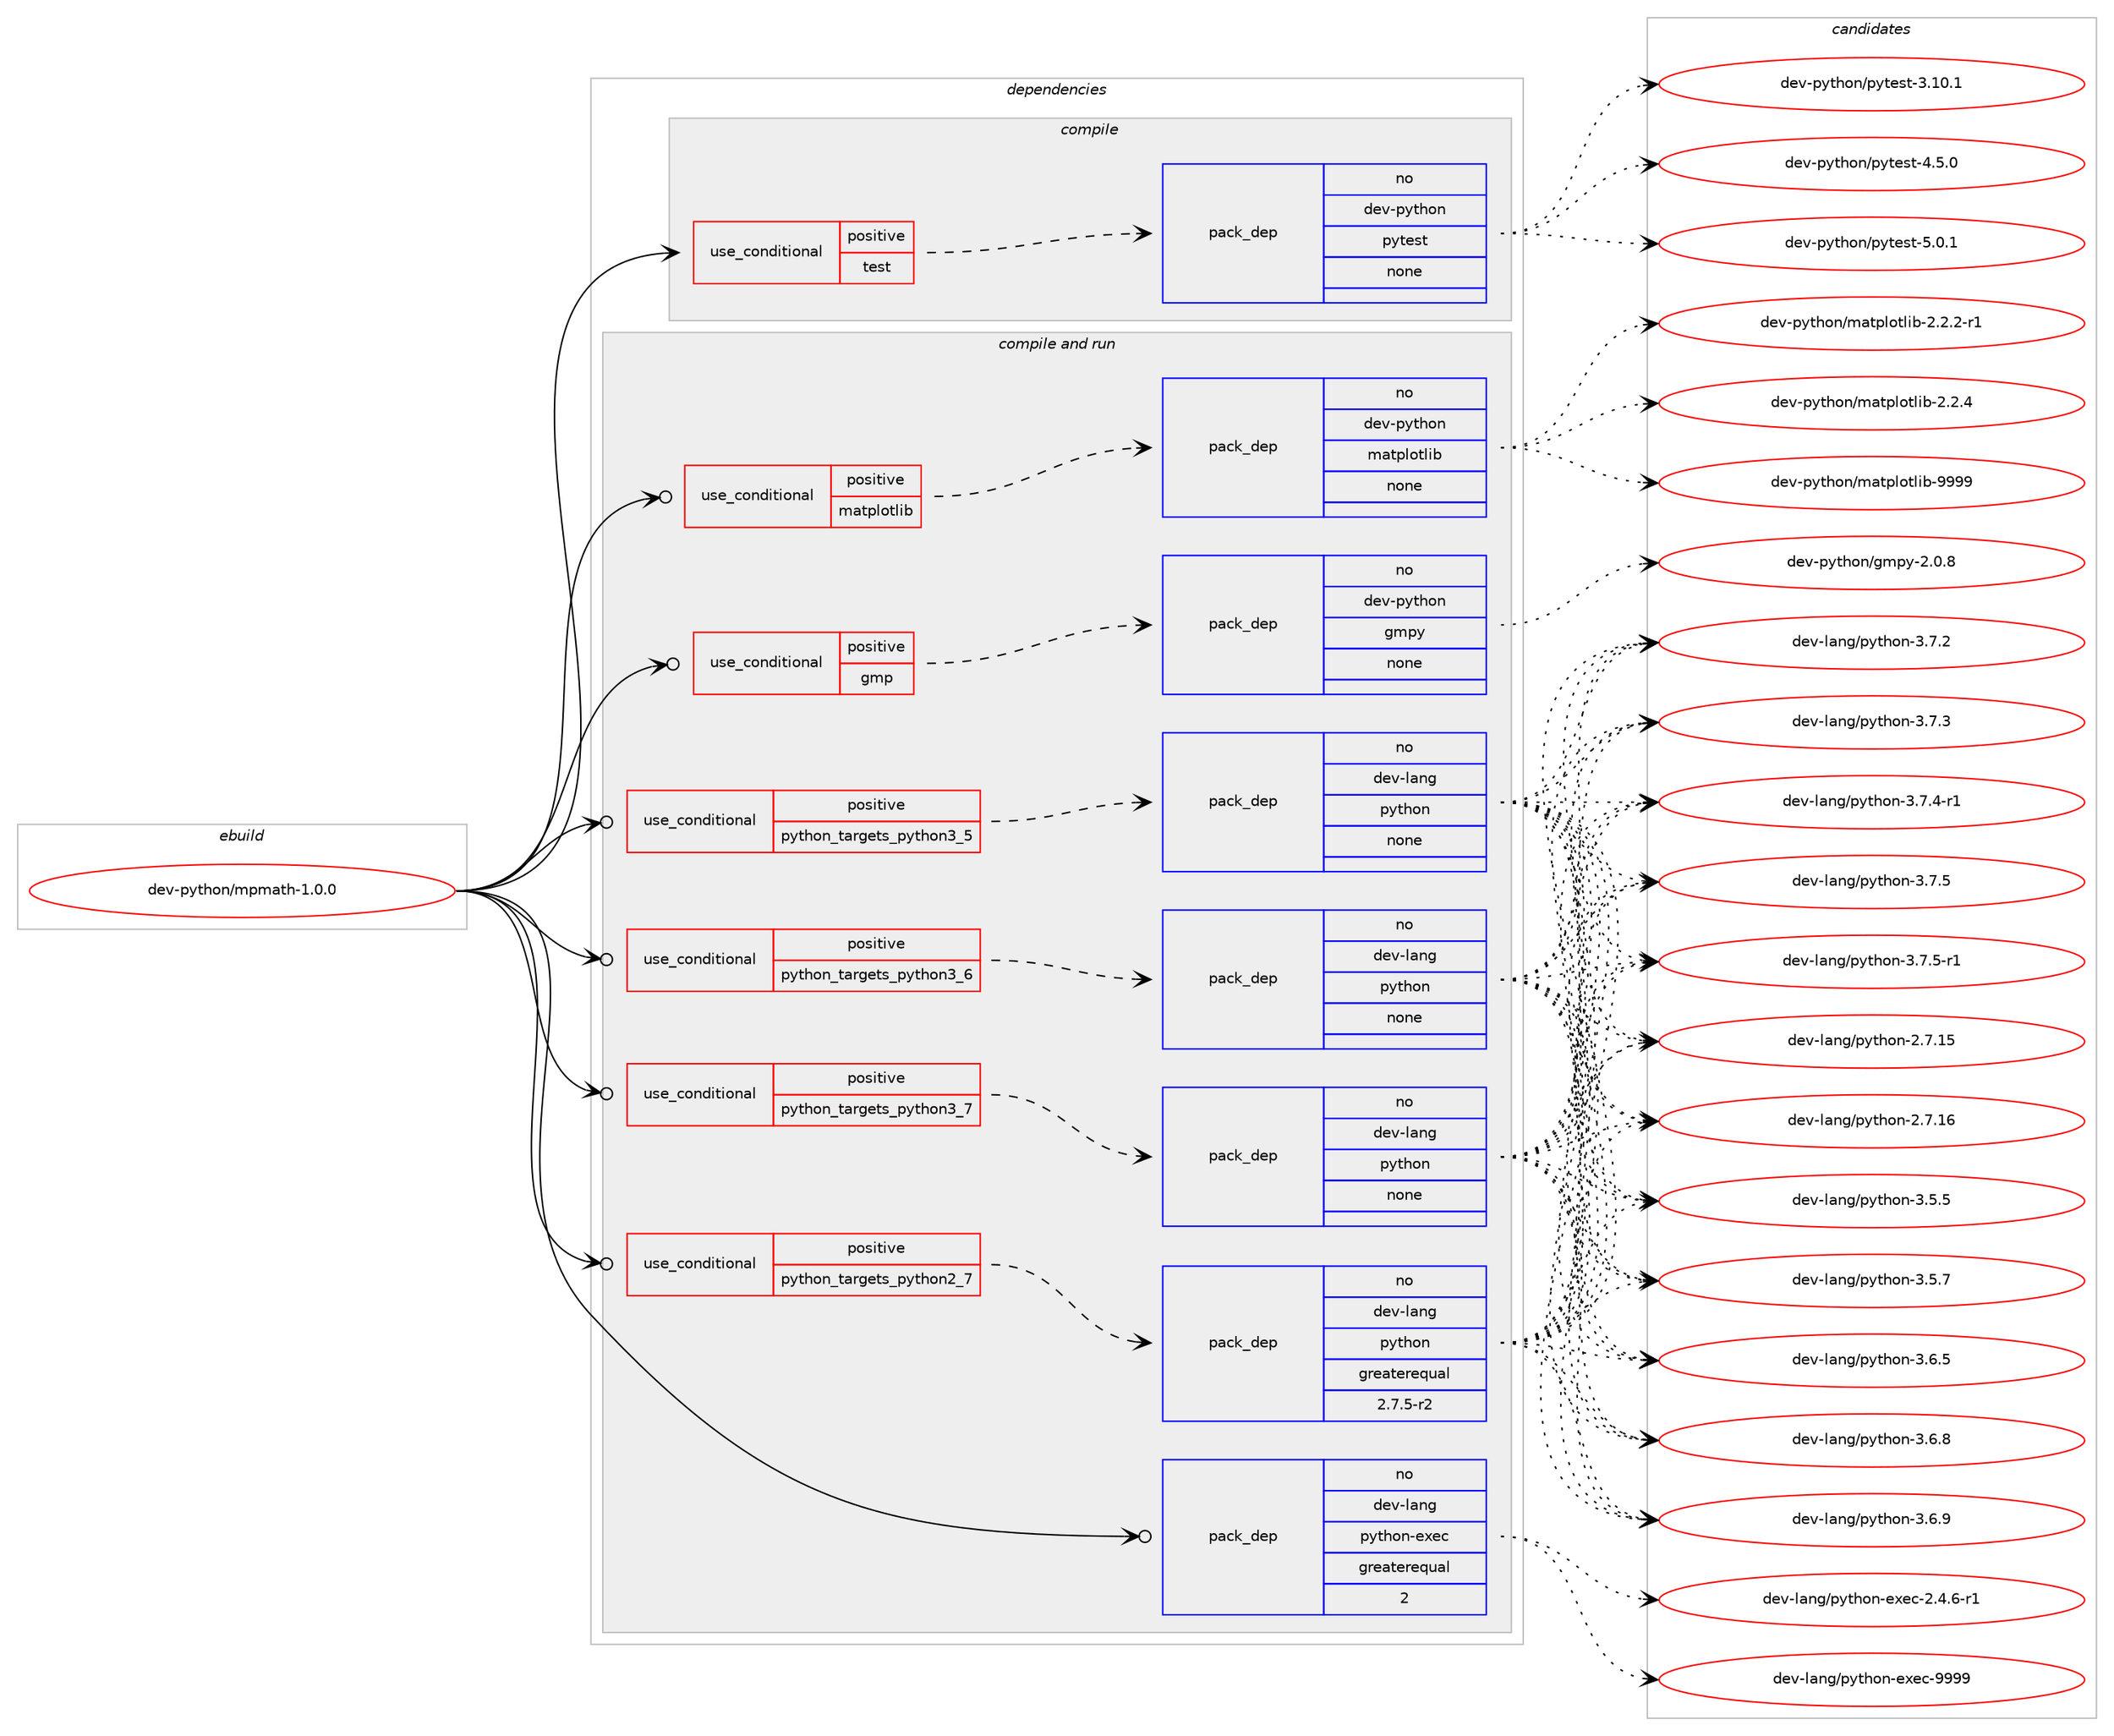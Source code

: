 digraph prolog {

# *************
# Graph options
# *************

newrank=true;
concentrate=true;
compound=true;
graph [rankdir=LR,fontname=Helvetica,fontsize=10,ranksep=1.5];#, ranksep=2.5, nodesep=0.2];
edge  [arrowhead=vee];
node  [fontname=Helvetica,fontsize=10];

# **********
# The ebuild
# **********

subgraph cluster_leftcol {
color=gray;
rank=same;
label=<<i>ebuild</i>>;
id [label="dev-python/mpmath-1.0.0", color=red, width=4, href="../dev-python/mpmath-1.0.0.svg"];
}

# ****************
# The dependencies
# ****************

subgraph cluster_midcol {
color=gray;
label=<<i>dependencies</i>>;
subgraph cluster_compile {
fillcolor="#eeeeee";
style=filled;
label=<<i>compile</i>>;
subgraph cond142691 {
dependency615190 [label=<<TABLE BORDER="0" CELLBORDER="1" CELLSPACING="0" CELLPADDING="4"><TR><TD ROWSPAN="3" CELLPADDING="10">use_conditional</TD></TR><TR><TD>positive</TD></TR><TR><TD>test</TD></TR></TABLE>>, shape=none, color=red];
subgraph pack460694 {
dependency615191 [label=<<TABLE BORDER="0" CELLBORDER="1" CELLSPACING="0" CELLPADDING="4" WIDTH="220"><TR><TD ROWSPAN="6" CELLPADDING="30">pack_dep</TD></TR><TR><TD WIDTH="110">no</TD></TR><TR><TD>dev-python</TD></TR><TR><TD>pytest</TD></TR><TR><TD>none</TD></TR><TR><TD></TD></TR></TABLE>>, shape=none, color=blue];
}
dependency615190:e -> dependency615191:w [weight=20,style="dashed",arrowhead="vee"];
}
id:e -> dependency615190:w [weight=20,style="solid",arrowhead="vee"];
}
subgraph cluster_compileandrun {
fillcolor="#eeeeee";
style=filled;
label=<<i>compile and run</i>>;
subgraph cond142692 {
dependency615192 [label=<<TABLE BORDER="0" CELLBORDER="1" CELLSPACING="0" CELLPADDING="4"><TR><TD ROWSPAN="3" CELLPADDING="10">use_conditional</TD></TR><TR><TD>positive</TD></TR><TR><TD>gmp</TD></TR></TABLE>>, shape=none, color=red];
subgraph pack460695 {
dependency615193 [label=<<TABLE BORDER="0" CELLBORDER="1" CELLSPACING="0" CELLPADDING="4" WIDTH="220"><TR><TD ROWSPAN="6" CELLPADDING="30">pack_dep</TD></TR><TR><TD WIDTH="110">no</TD></TR><TR><TD>dev-python</TD></TR><TR><TD>gmpy</TD></TR><TR><TD>none</TD></TR><TR><TD></TD></TR></TABLE>>, shape=none, color=blue];
}
dependency615192:e -> dependency615193:w [weight=20,style="dashed",arrowhead="vee"];
}
id:e -> dependency615192:w [weight=20,style="solid",arrowhead="odotvee"];
subgraph cond142693 {
dependency615194 [label=<<TABLE BORDER="0" CELLBORDER="1" CELLSPACING="0" CELLPADDING="4"><TR><TD ROWSPAN="3" CELLPADDING="10">use_conditional</TD></TR><TR><TD>positive</TD></TR><TR><TD>matplotlib</TD></TR></TABLE>>, shape=none, color=red];
subgraph pack460696 {
dependency615195 [label=<<TABLE BORDER="0" CELLBORDER="1" CELLSPACING="0" CELLPADDING="4" WIDTH="220"><TR><TD ROWSPAN="6" CELLPADDING="30">pack_dep</TD></TR><TR><TD WIDTH="110">no</TD></TR><TR><TD>dev-python</TD></TR><TR><TD>matplotlib</TD></TR><TR><TD>none</TD></TR><TR><TD></TD></TR></TABLE>>, shape=none, color=blue];
}
dependency615194:e -> dependency615195:w [weight=20,style="dashed",arrowhead="vee"];
}
id:e -> dependency615194:w [weight=20,style="solid",arrowhead="odotvee"];
subgraph cond142694 {
dependency615196 [label=<<TABLE BORDER="0" CELLBORDER="1" CELLSPACING="0" CELLPADDING="4"><TR><TD ROWSPAN="3" CELLPADDING="10">use_conditional</TD></TR><TR><TD>positive</TD></TR><TR><TD>python_targets_python2_7</TD></TR></TABLE>>, shape=none, color=red];
subgraph pack460697 {
dependency615197 [label=<<TABLE BORDER="0" CELLBORDER="1" CELLSPACING="0" CELLPADDING="4" WIDTH="220"><TR><TD ROWSPAN="6" CELLPADDING="30">pack_dep</TD></TR><TR><TD WIDTH="110">no</TD></TR><TR><TD>dev-lang</TD></TR><TR><TD>python</TD></TR><TR><TD>greaterequal</TD></TR><TR><TD>2.7.5-r2</TD></TR></TABLE>>, shape=none, color=blue];
}
dependency615196:e -> dependency615197:w [weight=20,style="dashed",arrowhead="vee"];
}
id:e -> dependency615196:w [weight=20,style="solid",arrowhead="odotvee"];
subgraph cond142695 {
dependency615198 [label=<<TABLE BORDER="0" CELLBORDER="1" CELLSPACING="0" CELLPADDING="4"><TR><TD ROWSPAN="3" CELLPADDING="10">use_conditional</TD></TR><TR><TD>positive</TD></TR><TR><TD>python_targets_python3_5</TD></TR></TABLE>>, shape=none, color=red];
subgraph pack460698 {
dependency615199 [label=<<TABLE BORDER="0" CELLBORDER="1" CELLSPACING="0" CELLPADDING="4" WIDTH="220"><TR><TD ROWSPAN="6" CELLPADDING="30">pack_dep</TD></TR><TR><TD WIDTH="110">no</TD></TR><TR><TD>dev-lang</TD></TR><TR><TD>python</TD></TR><TR><TD>none</TD></TR><TR><TD></TD></TR></TABLE>>, shape=none, color=blue];
}
dependency615198:e -> dependency615199:w [weight=20,style="dashed",arrowhead="vee"];
}
id:e -> dependency615198:w [weight=20,style="solid",arrowhead="odotvee"];
subgraph cond142696 {
dependency615200 [label=<<TABLE BORDER="0" CELLBORDER="1" CELLSPACING="0" CELLPADDING="4"><TR><TD ROWSPAN="3" CELLPADDING="10">use_conditional</TD></TR><TR><TD>positive</TD></TR><TR><TD>python_targets_python3_6</TD></TR></TABLE>>, shape=none, color=red];
subgraph pack460699 {
dependency615201 [label=<<TABLE BORDER="0" CELLBORDER="1" CELLSPACING="0" CELLPADDING="4" WIDTH="220"><TR><TD ROWSPAN="6" CELLPADDING="30">pack_dep</TD></TR><TR><TD WIDTH="110">no</TD></TR><TR><TD>dev-lang</TD></TR><TR><TD>python</TD></TR><TR><TD>none</TD></TR><TR><TD></TD></TR></TABLE>>, shape=none, color=blue];
}
dependency615200:e -> dependency615201:w [weight=20,style="dashed",arrowhead="vee"];
}
id:e -> dependency615200:w [weight=20,style="solid",arrowhead="odotvee"];
subgraph cond142697 {
dependency615202 [label=<<TABLE BORDER="0" CELLBORDER="1" CELLSPACING="0" CELLPADDING="4"><TR><TD ROWSPAN="3" CELLPADDING="10">use_conditional</TD></TR><TR><TD>positive</TD></TR><TR><TD>python_targets_python3_7</TD></TR></TABLE>>, shape=none, color=red];
subgraph pack460700 {
dependency615203 [label=<<TABLE BORDER="0" CELLBORDER="1" CELLSPACING="0" CELLPADDING="4" WIDTH="220"><TR><TD ROWSPAN="6" CELLPADDING="30">pack_dep</TD></TR><TR><TD WIDTH="110">no</TD></TR><TR><TD>dev-lang</TD></TR><TR><TD>python</TD></TR><TR><TD>none</TD></TR><TR><TD></TD></TR></TABLE>>, shape=none, color=blue];
}
dependency615202:e -> dependency615203:w [weight=20,style="dashed",arrowhead="vee"];
}
id:e -> dependency615202:w [weight=20,style="solid",arrowhead="odotvee"];
subgraph pack460701 {
dependency615204 [label=<<TABLE BORDER="0" CELLBORDER="1" CELLSPACING="0" CELLPADDING="4" WIDTH="220"><TR><TD ROWSPAN="6" CELLPADDING="30">pack_dep</TD></TR><TR><TD WIDTH="110">no</TD></TR><TR><TD>dev-lang</TD></TR><TR><TD>python-exec</TD></TR><TR><TD>greaterequal</TD></TR><TR><TD>2</TD></TR></TABLE>>, shape=none, color=blue];
}
id:e -> dependency615204:w [weight=20,style="solid",arrowhead="odotvee"];
}
subgraph cluster_run {
fillcolor="#eeeeee";
style=filled;
label=<<i>run</i>>;
}
}

# **************
# The candidates
# **************

subgraph cluster_choices {
rank=same;
color=gray;
label=<<i>candidates</i>>;

subgraph choice460694 {
color=black;
nodesep=1;
choice100101118451121211161041111104711212111610111511645514649484649 [label="dev-python/pytest-3.10.1", color=red, width=4,href="../dev-python/pytest-3.10.1.svg"];
choice1001011184511212111610411111047112121116101115116455246534648 [label="dev-python/pytest-4.5.0", color=red, width=4,href="../dev-python/pytest-4.5.0.svg"];
choice1001011184511212111610411111047112121116101115116455346484649 [label="dev-python/pytest-5.0.1", color=red, width=4,href="../dev-python/pytest-5.0.1.svg"];
dependency615191:e -> choice100101118451121211161041111104711212111610111511645514649484649:w [style=dotted,weight="100"];
dependency615191:e -> choice1001011184511212111610411111047112121116101115116455246534648:w [style=dotted,weight="100"];
dependency615191:e -> choice1001011184511212111610411111047112121116101115116455346484649:w [style=dotted,weight="100"];
}
subgraph choice460695 {
color=black;
nodesep=1;
choice1001011184511212111610411111047103109112121455046484656 [label="dev-python/gmpy-2.0.8", color=red, width=4,href="../dev-python/gmpy-2.0.8.svg"];
dependency615193:e -> choice1001011184511212111610411111047103109112121455046484656:w [style=dotted,weight="100"];
}
subgraph choice460696 {
color=black;
nodesep=1;
choice100101118451121211161041111104710997116112108111116108105984550465046504511449 [label="dev-python/matplotlib-2.2.2-r1", color=red, width=4,href="../dev-python/matplotlib-2.2.2-r1.svg"];
choice10010111845112121116104111110471099711611210811111610810598455046504652 [label="dev-python/matplotlib-2.2.4", color=red, width=4,href="../dev-python/matplotlib-2.2.4.svg"];
choice100101118451121211161041111104710997116112108111116108105984557575757 [label="dev-python/matplotlib-9999", color=red, width=4,href="../dev-python/matplotlib-9999.svg"];
dependency615195:e -> choice100101118451121211161041111104710997116112108111116108105984550465046504511449:w [style=dotted,weight="100"];
dependency615195:e -> choice10010111845112121116104111110471099711611210811111610810598455046504652:w [style=dotted,weight="100"];
dependency615195:e -> choice100101118451121211161041111104710997116112108111116108105984557575757:w [style=dotted,weight="100"];
}
subgraph choice460697 {
color=black;
nodesep=1;
choice10010111845108971101034711212111610411111045504655464953 [label="dev-lang/python-2.7.15", color=red, width=4,href="../dev-lang/python-2.7.15.svg"];
choice10010111845108971101034711212111610411111045504655464954 [label="dev-lang/python-2.7.16", color=red, width=4,href="../dev-lang/python-2.7.16.svg"];
choice100101118451089711010347112121116104111110455146534653 [label="dev-lang/python-3.5.5", color=red, width=4,href="../dev-lang/python-3.5.5.svg"];
choice100101118451089711010347112121116104111110455146534655 [label="dev-lang/python-3.5.7", color=red, width=4,href="../dev-lang/python-3.5.7.svg"];
choice100101118451089711010347112121116104111110455146544653 [label="dev-lang/python-3.6.5", color=red, width=4,href="../dev-lang/python-3.6.5.svg"];
choice100101118451089711010347112121116104111110455146544656 [label="dev-lang/python-3.6.8", color=red, width=4,href="../dev-lang/python-3.6.8.svg"];
choice100101118451089711010347112121116104111110455146544657 [label="dev-lang/python-3.6.9", color=red, width=4,href="../dev-lang/python-3.6.9.svg"];
choice100101118451089711010347112121116104111110455146554650 [label="dev-lang/python-3.7.2", color=red, width=4,href="../dev-lang/python-3.7.2.svg"];
choice100101118451089711010347112121116104111110455146554651 [label="dev-lang/python-3.7.3", color=red, width=4,href="../dev-lang/python-3.7.3.svg"];
choice1001011184510897110103471121211161041111104551465546524511449 [label="dev-lang/python-3.7.4-r1", color=red, width=4,href="../dev-lang/python-3.7.4-r1.svg"];
choice100101118451089711010347112121116104111110455146554653 [label="dev-lang/python-3.7.5", color=red, width=4,href="../dev-lang/python-3.7.5.svg"];
choice1001011184510897110103471121211161041111104551465546534511449 [label="dev-lang/python-3.7.5-r1", color=red, width=4,href="../dev-lang/python-3.7.5-r1.svg"];
dependency615197:e -> choice10010111845108971101034711212111610411111045504655464953:w [style=dotted,weight="100"];
dependency615197:e -> choice10010111845108971101034711212111610411111045504655464954:w [style=dotted,weight="100"];
dependency615197:e -> choice100101118451089711010347112121116104111110455146534653:w [style=dotted,weight="100"];
dependency615197:e -> choice100101118451089711010347112121116104111110455146534655:w [style=dotted,weight="100"];
dependency615197:e -> choice100101118451089711010347112121116104111110455146544653:w [style=dotted,weight="100"];
dependency615197:e -> choice100101118451089711010347112121116104111110455146544656:w [style=dotted,weight="100"];
dependency615197:e -> choice100101118451089711010347112121116104111110455146544657:w [style=dotted,weight="100"];
dependency615197:e -> choice100101118451089711010347112121116104111110455146554650:w [style=dotted,weight="100"];
dependency615197:e -> choice100101118451089711010347112121116104111110455146554651:w [style=dotted,weight="100"];
dependency615197:e -> choice1001011184510897110103471121211161041111104551465546524511449:w [style=dotted,weight="100"];
dependency615197:e -> choice100101118451089711010347112121116104111110455146554653:w [style=dotted,weight="100"];
dependency615197:e -> choice1001011184510897110103471121211161041111104551465546534511449:w [style=dotted,weight="100"];
}
subgraph choice460698 {
color=black;
nodesep=1;
choice10010111845108971101034711212111610411111045504655464953 [label="dev-lang/python-2.7.15", color=red, width=4,href="../dev-lang/python-2.7.15.svg"];
choice10010111845108971101034711212111610411111045504655464954 [label="dev-lang/python-2.7.16", color=red, width=4,href="../dev-lang/python-2.7.16.svg"];
choice100101118451089711010347112121116104111110455146534653 [label="dev-lang/python-3.5.5", color=red, width=4,href="../dev-lang/python-3.5.5.svg"];
choice100101118451089711010347112121116104111110455146534655 [label="dev-lang/python-3.5.7", color=red, width=4,href="../dev-lang/python-3.5.7.svg"];
choice100101118451089711010347112121116104111110455146544653 [label="dev-lang/python-3.6.5", color=red, width=4,href="../dev-lang/python-3.6.5.svg"];
choice100101118451089711010347112121116104111110455146544656 [label="dev-lang/python-3.6.8", color=red, width=4,href="../dev-lang/python-3.6.8.svg"];
choice100101118451089711010347112121116104111110455146544657 [label="dev-lang/python-3.6.9", color=red, width=4,href="../dev-lang/python-3.6.9.svg"];
choice100101118451089711010347112121116104111110455146554650 [label="dev-lang/python-3.7.2", color=red, width=4,href="../dev-lang/python-3.7.2.svg"];
choice100101118451089711010347112121116104111110455146554651 [label="dev-lang/python-3.7.3", color=red, width=4,href="../dev-lang/python-3.7.3.svg"];
choice1001011184510897110103471121211161041111104551465546524511449 [label="dev-lang/python-3.7.4-r1", color=red, width=4,href="../dev-lang/python-3.7.4-r1.svg"];
choice100101118451089711010347112121116104111110455146554653 [label="dev-lang/python-3.7.5", color=red, width=4,href="../dev-lang/python-3.7.5.svg"];
choice1001011184510897110103471121211161041111104551465546534511449 [label="dev-lang/python-3.7.5-r1", color=red, width=4,href="../dev-lang/python-3.7.5-r1.svg"];
dependency615199:e -> choice10010111845108971101034711212111610411111045504655464953:w [style=dotted,weight="100"];
dependency615199:e -> choice10010111845108971101034711212111610411111045504655464954:w [style=dotted,weight="100"];
dependency615199:e -> choice100101118451089711010347112121116104111110455146534653:w [style=dotted,weight="100"];
dependency615199:e -> choice100101118451089711010347112121116104111110455146534655:w [style=dotted,weight="100"];
dependency615199:e -> choice100101118451089711010347112121116104111110455146544653:w [style=dotted,weight="100"];
dependency615199:e -> choice100101118451089711010347112121116104111110455146544656:w [style=dotted,weight="100"];
dependency615199:e -> choice100101118451089711010347112121116104111110455146544657:w [style=dotted,weight="100"];
dependency615199:e -> choice100101118451089711010347112121116104111110455146554650:w [style=dotted,weight="100"];
dependency615199:e -> choice100101118451089711010347112121116104111110455146554651:w [style=dotted,weight="100"];
dependency615199:e -> choice1001011184510897110103471121211161041111104551465546524511449:w [style=dotted,weight="100"];
dependency615199:e -> choice100101118451089711010347112121116104111110455146554653:w [style=dotted,weight="100"];
dependency615199:e -> choice1001011184510897110103471121211161041111104551465546534511449:w [style=dotted,weight="100"];
}
subgraph choice460699 {
color=black;
nodesep=1;
choice10010111845108971101034711212111610411111045504655464953 [label="dev-lang/python-2.7.15", color=red, width=4,href="../dev-lang/python-2.7.15.svg"];
choice10010111845108971101034711212111610411111045504655464954 [label="dev-lang/python-2.7.16", color=red, width=4,href="../dev-lang/python-2.7.16.svg"];
choice100101118451089711010347112121116104111110455146534653 [label="dev-lang/python-3.5.5", color=red, width=4,href="../dev-lang/python-3.5.5.svg"];
choice100101118451089711010347112121116104111110455146534655 [label="dev-lang/python-3.5.7", color=red, width=4,href="../dev-lang/python-3.5.7.svg"];
choice100101118451089711010347112121116104111110455146544653 [label="dev-lang/python-3.6.5", color=red, width=4,href="../dev-lang/python-3.6.5.svg"];
choice100101118451089711010347112121116104111110455146544656 [label="dev-lang/python-3.6.8", color=red, width=4,href="../dev-lang/python-3.6.8.svg"];
choice100101118451089711010347112121116104111110455146544657 [label="dev-lang/python-3.6.9", color=red, width=4,href="../dev-lang/python-3.6.9.svg"];
choice100101118451089711010347112121116104111110455146554650 [label="dev-lang/python-3.7.2", color=red, width=4,href="../dev-lang/python-3.7.2.svg"];
choice100101118451089711010347112121116104111110455146554651 [label="dev-lang/python-3.7.3", color=red, width=4,href="../dev-lang/python-3.7.3.svg"];
choice1001011184510897110103471121211161041111104551465546524511449 [label="dev-lang/python-3.7.4-r1", color=red, width=4,href="../dev-lang/python-3.7.4-r1.svg"];
choice100101118451089711010347112121116104111110455146554653 [label="dev-lang/python-3.7.5", color=red, width=4,href="../dev-lang/python-3.7.5.svg"];
choice1001011184510897110103471121211161041111104551465546534511449 [label="dev-lang/python-3.7.5-r1", color=red, width=4,href="../dev-lang/python-3.7.5-r1.svg"];
dependency615201:e -> choice10010111845108971101034711212111610411111045504655464953:w [style=dotted,weight="100"];
dependency615201:e -> choice10010111845108971101034711212111610411111045504655464954:w [style=dotted,weight="100"];
dependency615201:e -> choice100101118451089711010347112121116104111110455146534653:w [style=dotted,weight="100"];
dependency615201:e -> choice100101118451089711010347112121116104111110455146534655:w [style=dotted,weight="100"];
dependency615201:e -> choice100101118451089711010347112121116104111110455146544653:w [style=dotted,weight="100"];
dependency615201:e -> choice100101118451089711010347112121116104111110455146544656:w [style=dotted,weight="100"];
dependency615201:e -> choice100101118451089711010347112121116104111110455146544657:w [style=dotted,weight="100"];
dependency615201:e -> choice100101118451089711010347112121116104111110455146554650:w [style=dotted,weight="100"];
dependency615201:e -> choice100101118451089711010347112121116104111110455146554651:w [style=dotted,weight="100"];
dependency615201:e -> choice1001011184510897110103471121211161041111104551465546524511449:w [style=dotted,weight="100"];
dependency615201:e -> choice100101118451089711010347112121116104111110455146554653:w [style=dotted,weight="100"];
dependency615201:e -> choice1001011184510897110103471121211161041111104551465546534511449:w [style=dotted,weight="100"];
}
subgraph choice460700 {
color=black;
nodesep=1;
choice10010111845108971101034711212111610411111045504655464953 [label="dev-lang/python-2.7.15", color=red, width=4,href="../dev-lang/python-2.7.15.svg"];
choice10010111845108971101034711212111610411111045504655464954 [label="dev-lang/python-2.7.16", color=red, width=4,href="../dev-lang/python-2.7.16.svg"];
choice100101118451089711010347112121116104111110455146534653 [label="dev-lang/python-3.5.5", color=red, width=4,href="../dev-lang/python-3.5.5.svg"];
choice100101118451089711010347112121116104111110455146534655 [label="dev-lang/python-3.5.7", color=red, width=4,href="../dev-lang/python-3.5.7.svg"];
choice100101118451089711010347112121116104111110455146544653 [label="dev-lang/python-3.6.5", color=red, width=4,href="../dev-lang/python-3.6.5.svg"];
choice100101118451089711010347112121116104111110455146544656 [label="dev-lang/python-3.6.8", color=red, width=4,href="../dev-lang/python-3.6.8.svg"];
choice100101118451089711010347112121116104111110455146544657 [label="dev-lang/python-3.6.9", color=red, width=4,href="../dev-lang/python-3.6.9.svg"];
choice100101118451089711010347112121116104111110455146554650 [label="dev-lang/python-3.7.2", color=red, width=4,href="../dev-lang/python-3.7.2.svg"];
choice100101118451089711010347112121116104111110455146554651 [label="dev-lang/python-3.7.3", color=red, width=4,href="../dev-lang/python-3.7.3.svg"];
choice1001011184510897110103471121211161041111104551465546524511449 [label="dev-lang/python-3.7.4-r1", color=red, width=4,href="../dev-lang/python-3.7.4-r1.svg"];
choice100101118451089711010347112121116104111110455146554653 [label="dev-lang/python-3.7.5", color=red, width=4,href="../dev-lang/python-3.7.5.svg"];
choice1001011184510897110103471121211161041111104551465546534511449 [label="dev-lang/python-3.7.5-r1", color=red, width=4,href="../dev-lang/python-3.7.5-r1.svg"];
dependency615203:e -> choice10010111845108971101034711212111610411111045504655464953:w [style=dotted,weight="100"];
dependency615203:e -> choice10010111845108971101034711212111610411111045504655464954:w [style=dotted,weight="100"];
dependency615203:e -> choice100101118451089711010347112121116104111110455146534653:w [style=dotted,weight="100"];
dependency615203:e -> choice100101118451089711010347112121116104111110455146534655:w [style=dotted,weight="100"];
dependency615203:e -> choice100101118451089711010347112121116104111110455146544653:w [style=dotted,weight="100"];
dependency615203:e -> choice100101118451089711010347112121116104111110455146544656:w [style=dotted,weight="100"];
dependency615203:e -> choice100101118451089711010347112121116104111110455146544657:w [style=dotted,weight="100"];
dependency615203:e -> choice100101118451089711010347112121116104111110455146554650:w [style=dotted,weight="100"];
dependency615203:e -> choice100101118451089711010347112121116104111110455146554651:w [style=dotted,weight="100"];
dependency615203:e -> choice1001011184510897110103471121211161041111104551465546524511449:w [style=dotted,weight="100"];
dependency615203:e -> choice100101118451089711010347112121116104111110455146554653:w [style=dotted,weight="100"];
dependency615203:e -> choice1001011184510897110103471121211161041111104551465546534511449:w [style=dotted,weight="100"];
}
subgraph choice460701 {
color=black;
nodesep=1;
choice10010111845108971101034711212111610411111045101120101994550465246544511449 [label="dev-lang/python-exec-2.4.6-r1", color=red, width=4,href="../dev-lang/python-exec-2.4.6-r1.svg"];
choice10010111845108971101034711212111610411111045101120101994557575757 [label="dev-lang/python-exec-9999", color=red, width=4,href="../dev-lang/python-exec-9999.svg"];
dependency615204:e -> choice10010111845108971101034711212111610411111045101120101994550465246544511449:w [style=dotted,weight="100"];
dependency615204:e -> choice10010111845108971101034711212111610411111045101120101994557575757:w [style=dotted,weight="100"];
}
}

}
